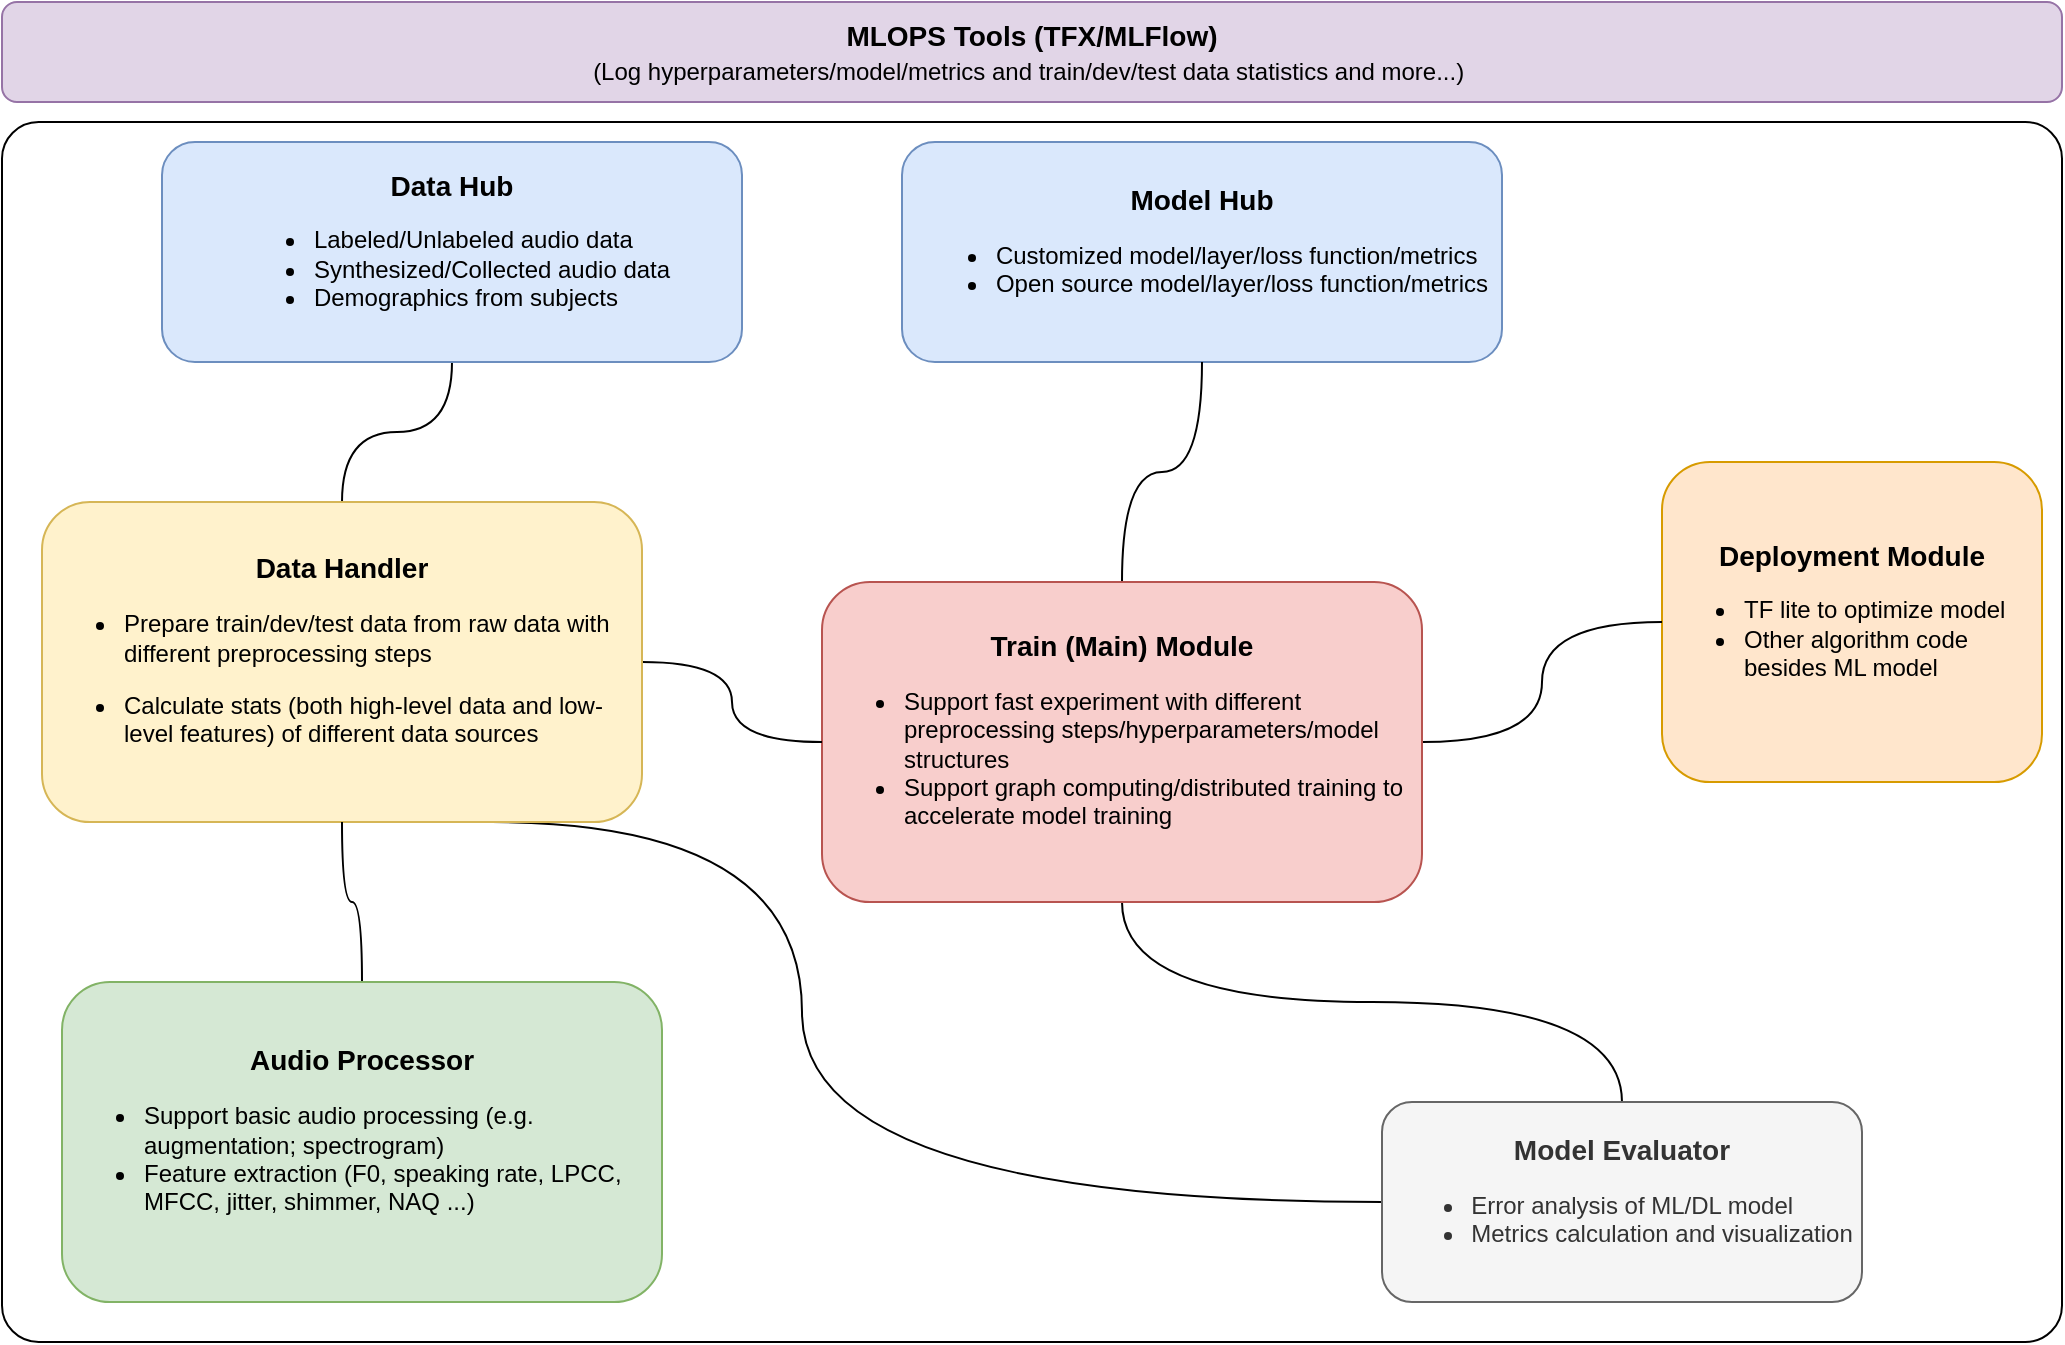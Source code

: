 <mxfile version="14.6.6" type="github">
  <diagram id="l6q-uKt295D__q141Q6X" name="Page-1">
    <mxGraphModel dx="1422" dy="705" grid="1" gridSize="10" guides="1" tooltips="1" connect="1" arrows="1" fold="1" page="1" pageScale="1" pageWidth="1100" pageHeight="850" math="0" shadow="0">
      <root>
        <mxCell id="0" />
        <mxCell id="1" parent="0" />
        <mxCell id="pMYDbOEbjGXu7rru1cIs-36" value="" style="rounded=1;whiteSpace=wrap;html=1;arcSize=3;fillOpacity=0;" vertex="1" parent="1">
          <mxGeometry x="50" y="70" width="1030" height="610" as="geometry" />
        </mxCell>
        <mxCell id="pMYDbOEbjGXu7rru1cIs-2" value="&lt;b&gt;&lt;font style=&quot;font-size: 14px&quot;&gt;Model Hub&lt;/font&gt;&lt;/b&gt;&lt;br&gt;&lt;ul&gt;&lt;li style=&quot;text-align: left&quot;&gt;Customized model/layer/loss function/metrics&lt;/li&gt;&lt;li style=&quot;text-align: left&quot;&gt;Open source model/layer/loss function/metrics&lt;/li&gt;&lt;/ul&gt;" style="rounded=1;whiteSpace=wrap;html=1;align=center;fillColor=#dae8fc;strokeColor=#6c8ebf;" vertex="1" parent="1">
          <mxGeometry x="500" y="80" width="300" height="110" as="geometry" />
        </mxCell>
        <mxCell id="pMYDbOEbjGXu7rru1cIs-6" style="edgeStyle=orthogonalEdgeStyle;rounded=0;orthogonalLoop=1;jettySize=auto;html=1;exitX=0.5;exitY=1;exitDx=0;exitDy=0;" edge="1" parent="1">
          <mxGeometry relative="1" as="geometry">
            <mxPoint x="560" y="130" as="sourcePoint" />
            <mxPoint x="560" y="130" as="targetPoint" />
          </mxGeometry>
        </mxCell>
        <mxCell id="pMYDbOEbjGXu7rru1cIs-9" value="&lt;span style=&quot;font-size: 14px&quot;&gt;&lt;b&gt;Deployment Module&lt;/b&gt;&lt;/span&gt;&lt;br&gt;&lt;ul&gt;&lt;li style=&quot;text-align: left&quot;&gt;TF lite to optimize model&amp;nbsp;&lt;/li&gt;&lt;li style=&quot;text-align: left&quot;&gt;Other algorithm code besides ML model&lt;/li&gt;&lt;/ul&gt;" style="rounded=1;whiteSpace=wrap;html=1;align=center;fillColor=#ffe6cc;strokeColor=#d79b00;" vertex="1" parent="1">
          <mxGeometry x="880" y="240" width="190" height="160" as="geometry" />
        </mxCell>
        <mxCell id="pMYDbOEbjGXu7rru1cIs-34" style="edgeStyle=orthogonalEdgeStyle;curved=1;rounded=0;orthogonalLoop=1;jettySize=auto;html=1;endArrow=none;endFill=0;" edge="1" parent="1" source="pMYDbOEbjGXu7rru1cIs-10" target="pMYDbOEbjGXu7rru1cIs-11">
          <mxGeometry relative="1" as="geometry" />
        </mxCell>
        <mxCell id="pMYDbOEbjGXu7rru1cIs-35" style="edgeStyle=orthogonalEdgeStyle;curved=1;rounded=0;orthogonalLoop=1;jettySize=auto;html=1;entryX=0.75;entryY=1;entryDx=0;entryDy=0;endArrow=none;endFill=0;" edge="1" parent="1" source="pMYDbOEbjGXu7rru1cIs-10" target="pMYDbOEbjGXu7rru1cIs-14">
          <mxGeometry relative="1" as="geometry">
            <Array as="points">
              <mxPoint x="450" y="610" />
              <mxPoint x="450" y="420" />
            </Array>
          </mxGeometry>
        </mxCell>
        <mxCell id="pMYDbOEbjGXu7rru1cIs-10" value="&lt;b&gt;&lt;font style=&quot;font-size: 14px&quot;&gt;Model Evaluator&lt;/font&gt;&lt;/b&gt;&lt;br&gt;&lt;ul&gt;&lt;li style=&quot;text-align: left&quot;&gt;Error analysis of ML/DL model&lt;/li&gt;&lt;li style=&quot;text-align: left&quot;&gt;Metrics calculation and visualization&lt;/li&gt;&lt;/ul&gt;" style="rounded=1;whiteSpace=wrap;html=1;align=center;fillColor=#f5f5f5;strokeColor=#666666;fontColor=#333333;" vertex="1" parent="1">
          <mxGeometry x="740" y="560" width="240" height="100" as="geometry" />
        </mxCell>
        <mxCell id="pMYDbOEbjGXu7rru1cIs-24" style="edgeStyle=orthogonalEdgeStyle;curved=1;rounded=0;orthogonalLoop=1;jettySize=auto;html=1;endArrow=none;endFill=0;" edge="1" parent="1" source="pMYDbOEbjGXu7rru1cIs-11" target="pMYDbOEbjGXu7rru1cIs-2">
          <mxGeometry relative="1" as="geometry" />
        </mxCell>
        <mxCell id="pMYDbOEbjGXu7rru1cIs-30" style="edgeStyle=orthogonalEdgeStyle;curved=1;rounded=0;orthogonalLoop=1;jettySize=auto;html=1;endArrow=none;endFill=0;" edge="1" parent="1" source="pMYDbOEbjGXu7rru1cIs-11" target="pMYDbOEbjGXu7rru1cIs-9">
          <mxGeometry relative="1" as="geometry" />
        </mxCell>
        <mxCell id="pMYDbOEbjGXu7rru1cIs-11" value="&lt;b&gt;&lt;font style=&quot;font-size: 14px&quot;&gt;Train (Main) Module&lt;br&gt;&lt;/font&gt;&lt;/b&gt;&lt;ul&gt;&lt;li style=&quot;text-align: left&quot;&gt;Support fast experiment with different preprocessing steps/hyperparameters/model structures&lt;/li&gt;&lt;li style=&quot;text-align: left&quot;&gt;Support graph computing/distributed training to accelerate model training&lt;/li&gt;&lt;/ul&gt;" style="rounded=1;whiteSpace=wrap;html=1;align=center;fillColor=#f8cecc;strokeColor=#b85450;" vertex="1" parent="1">
          <mxGeometry x="460" y="300" width="300" height="160" as="geometry" />
        </mxCell>
        <mxCell id="pMYDbOEbjGXu7rru1cIs-12" value="&lt;span style=&quot;font-size: 14px&quot;&gt;&lt;b&gt;MLOPS Tools (TFX/MLFlow) &lt;br&gt;&lt;div style=&quot;text-align: center&quot;&gt;&lt;span style=&quot;text-align: left ; font-size: 12px ; font-weight: normal&quot;&gt;(Log hyperparameters/model/metrics and train/dev/test data statistics and more...)&amp;nbsp;&lt;/span&gt;&lt;/div&gt;&lt;/b&gt;&lt;/span&gt;" style="rounded=1;whiteSpace=wrap;html=1;align=center;fillColor=#e1d5e7;strokeColor=#9673a6;" vertex="1" parent="1">
          <mxGeometry x="50" y="10" width="1030" height="50" as="geometry" />
        </mxCell>
        <mxCell id="pMYDbOEbjGXu7rru1cIs-33" style="edgeStyle=orthogonalEdgeStyle;curved=1;rounded=0;orthogonalLoop=1;jettySize=auto;html=1;entryX=0.5;entryY=0;entryDx=0;entryDy=0;endArrow=none;endFill=0;" edge="1" parent="1" source="pMYDbOEbjGXu7rru1cIs-13" target="pMYDbOEbjGXu7rru1cIs-14">
          <mxGeometry relative="1" as="geometry" />
        </mxCell>
        <mxCell id="pMYDbOEbjGXu7rru1cIs-13" value="&lt;b&gt;&lt;font style=&quot;font-size: 14px&quot;&gt;Data Hub&lt;/font&gt;&lt;/b&gt;&lt;br&gt;&lt;ul&gt;&lt;li style=&quot;text-align: left&quot;&gt;Labeled/Unlabeled audio data&lt;/li&gt;&lt;li style=&quot;text-align: left&quot;&gt;Synthesized/Collected audio data&lt;/li&gt;&lt;li style=&quot;text-align: left&quot;&gt;Demographics from subjects&amp;nbsp;&lt;/li&gt;&lt;/ul&gt;" style="rounded=1;whiteSpace=wrap;html=1;align=center;fillColor=#dae8fc;strokeColor=#6c8ebf;" vertex="1" parent="1">
          <mxGeometry x="130" y="80" width="290" height="110" as="geometry" />
        </mxCell>
        <mxCell id="pMYDbOEbjGXu7rru1cIs-29" style="edgeStyle=orthogonalEdgeStyle;curved=1;rounded=0;orthogonalLoop=1;jettySize=auto;html=1;exitX=1;exitY=0.5;exitDx=0;exitDy=0;entryX=0;entryY=0.5;entryDx=0;entryDy=0;endArrow=none;endFill=0;" edge="1" parent="1" source="pMYDbOEbjGXu7rru1cIs-14" target="pMYDbOEbjGXu7rru1cIs-11">
          <mxGeometry relative="1" as="geometry" />
        </mxCell>
        <mxCell id="pMYDbOEbjGXu7rru1cIs-14" value="&lt;b&gt;&lt;font style=&quot;font-size: 14px&quot;&gt;Data Handler&lt;/font&gt;&lt;/b&gt;&lt;br&gt;&lt;ul&gt;&lt;li style=&quot;text-align: left&quot;&gt;Prepare train/dev/test data from raw data with different preprocessing steps&lt;/li&gt;&lt;/ul&gt;&lt;ul&gt;&lt;li style=&quot;text-align: left&quot;&gt;Calculate stats (both high-level data and low-level features) of different data sources&lt;/li&gt;&lt;/ul&gt;" style="rounded=1;whiteSpace=wrap;html=1;align=center;fillColor=#fff2cc;strokeColor=#d6b656;" vertex="1" parent="1">
          <mxGeometry x="70" y="260" width="300" height="160" as="geometry" />
        </mxCell>
        <mxCell id="pMYDbOEbjGXu7rru1cIs-32" style="edgeStyle=orthogonalEdgeStyle;curved=1;rounded=0;orthogonalLoop=1;jettySize=auto;html=1;exitX=0.5;exitY=0;exitDx=0;exitDy=0;endArrow=none;endFill=0;" edge="1" parent="1" source="pMYDbOEbjGXu7rru1cIs-15" target="pMYDbOEbjGXu7rru1cIs-14">
          <mxGeometry relative="1" as="geometry" />
        </mxCell>
        <mxCell id="pMYDbOEbjGXu7rru1cIs-15" value="&lt;b&gt;&lt;font style=&quot;font-size: 14px&quot;&gt;Audio Processor&lt;/font&gt;&lt;/b&gt;&lt;br&gt;&lt;ul&gt;&lt;li style=&quot;text-align: left&quot;&gt;Support basic audio processing (e.g. augmentation; spectrogram)&lt;/li&gt;&lt;li style=&quot;text-align: left&quot;&gt;Feature extraction (F0, speaking rate, LPCC, MFCC, jitter, shimmer, NAQ ...)&amp;nbsp;&amp;nbsp;&lt;/li&gt;&lt;/ul&gt;" style="rounded=1;whiteSpace=wrap;html=1;align=center;fillColor=#d5e8d4;strokeColor=#82b366;" vertex="1" parent="1">
          <mxGeometry x="80" y="500" width="300" height="160" as="geometry" />
        </mxCell>
      </root>
    </mxGraphModel>
  </diagram>
</mxfile>
